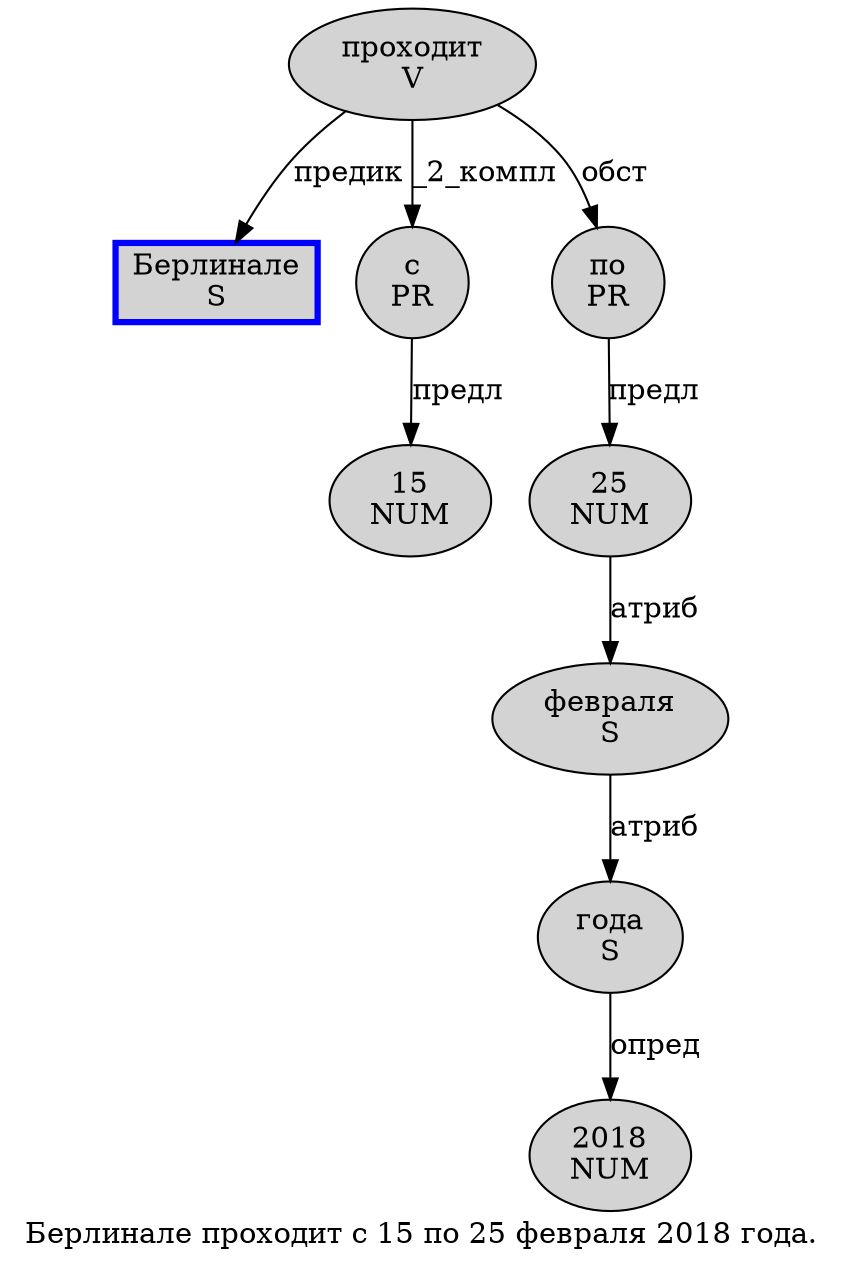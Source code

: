 digraph SENTENCE_1469 {
	graph [label="Берлинале проходит с 15 по 25 февраля 2018 года."]
	node [style=filled]
		0 [label="Берлинале
S" color=blue fillcolor=lightgray penwidth=3 shape=box]
		1 [label="проходит
V" color="" fillcolor=lightgray penwidth=1 shape=ellipse]
		2 [label="с
PR" color="" fillcolor=lightgray penwidth=1 shape=ellipse]
		3 [label="15
NUM" color="" fillcolor=lightgray penwidth=1 shape=ellipse]
		4 [label="по
PR" color="" fillcolor=lightgray penwidth=1 shape=ellipse]
		5 [label="25
NUM" color="" fillcolor=lightgray penwidth=1 shape=ellipse]
		6 [label="февраля
S" color="" fillcolor=lightgray penwidth=1 shape=ellipse]
		7 [label="2018
NUM" color="" fillcolor=lightgray penwidth=1 shape=ellipse]
		8 [label="года
S" color="" fillcolor=lightgray penwidth=1 shape=ellipse]
			4 -> 5 [label="предл"]
			1 -> 0 [label="предик"]
			1 -> 2 [label="_2_компл"]
			1 -> 4 [label="обст"]
			5 -> 6 [label="атриб"]
			6 -> 8 [label="атриб"]
			8 -> 7 [label="опред"]
			2 -> 3 [label="предл"]
}